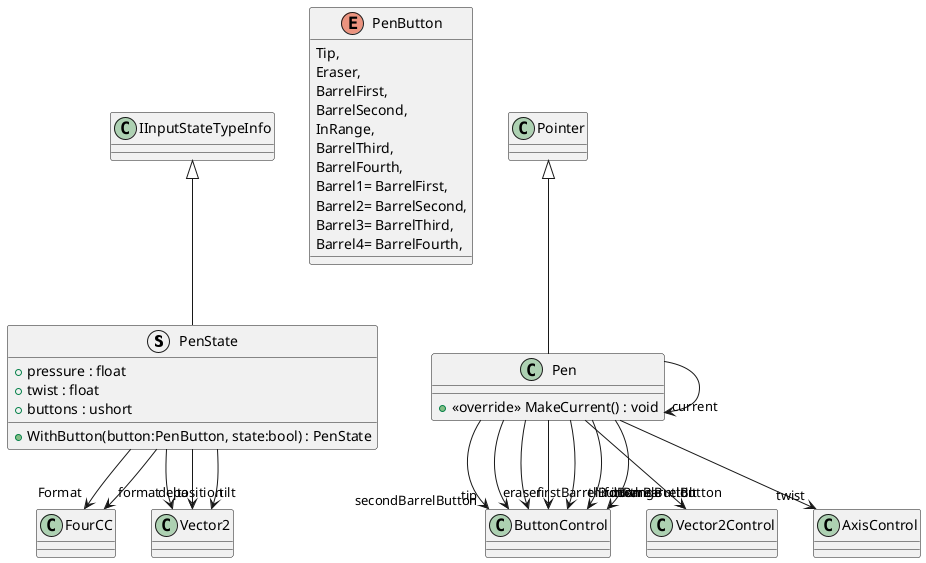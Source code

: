 @startuml
struct PenState {
    + pressure : float
    + twist : float
    + buttons : ushort
    + WithButton(button:PenButton, state:bool) : PenState
}
enum PenButton {
    Tip,
    Eraser,
    BarrelFirst,
    BarrelSecond,
    InRange,
    BarrelThird,
    BarrelFourth,
    Barrel1= BarrelFirst,
    Barrel2= BarrelSecond,
    Barrel3= BarrelThird,
    Barrel4= BarrelFourth,
}
class Pen {
    + <<override>> MakeCurrent() : void
}
IInputStateTypeInfo <|-- PenState
PenState --> "Format" FourCC
PenState --> "position" Vector2
PenState --> "delta" Vector2
PenState --> "tilt" Vector2
PenState --> "format" FourCC
Pointer <|-- Pen
Pen --> "tip" ButtonControl
Pen --> "eraser" ButtonControl
Pen --> "firstBarrelButton" ButtonControl
Pen --> "secondBarrelButton" ButtonControl
Pen --> "thirdBarrelButton" ButtonControl
Pen --> "fourthBarrelButton" ButtonControl
Pen --> "inRange" ButtonControl
Pen --> "tilt" Vector2Control
Pen --> "twist" AxisControl
Pen --> "current" Pen
@enduml
